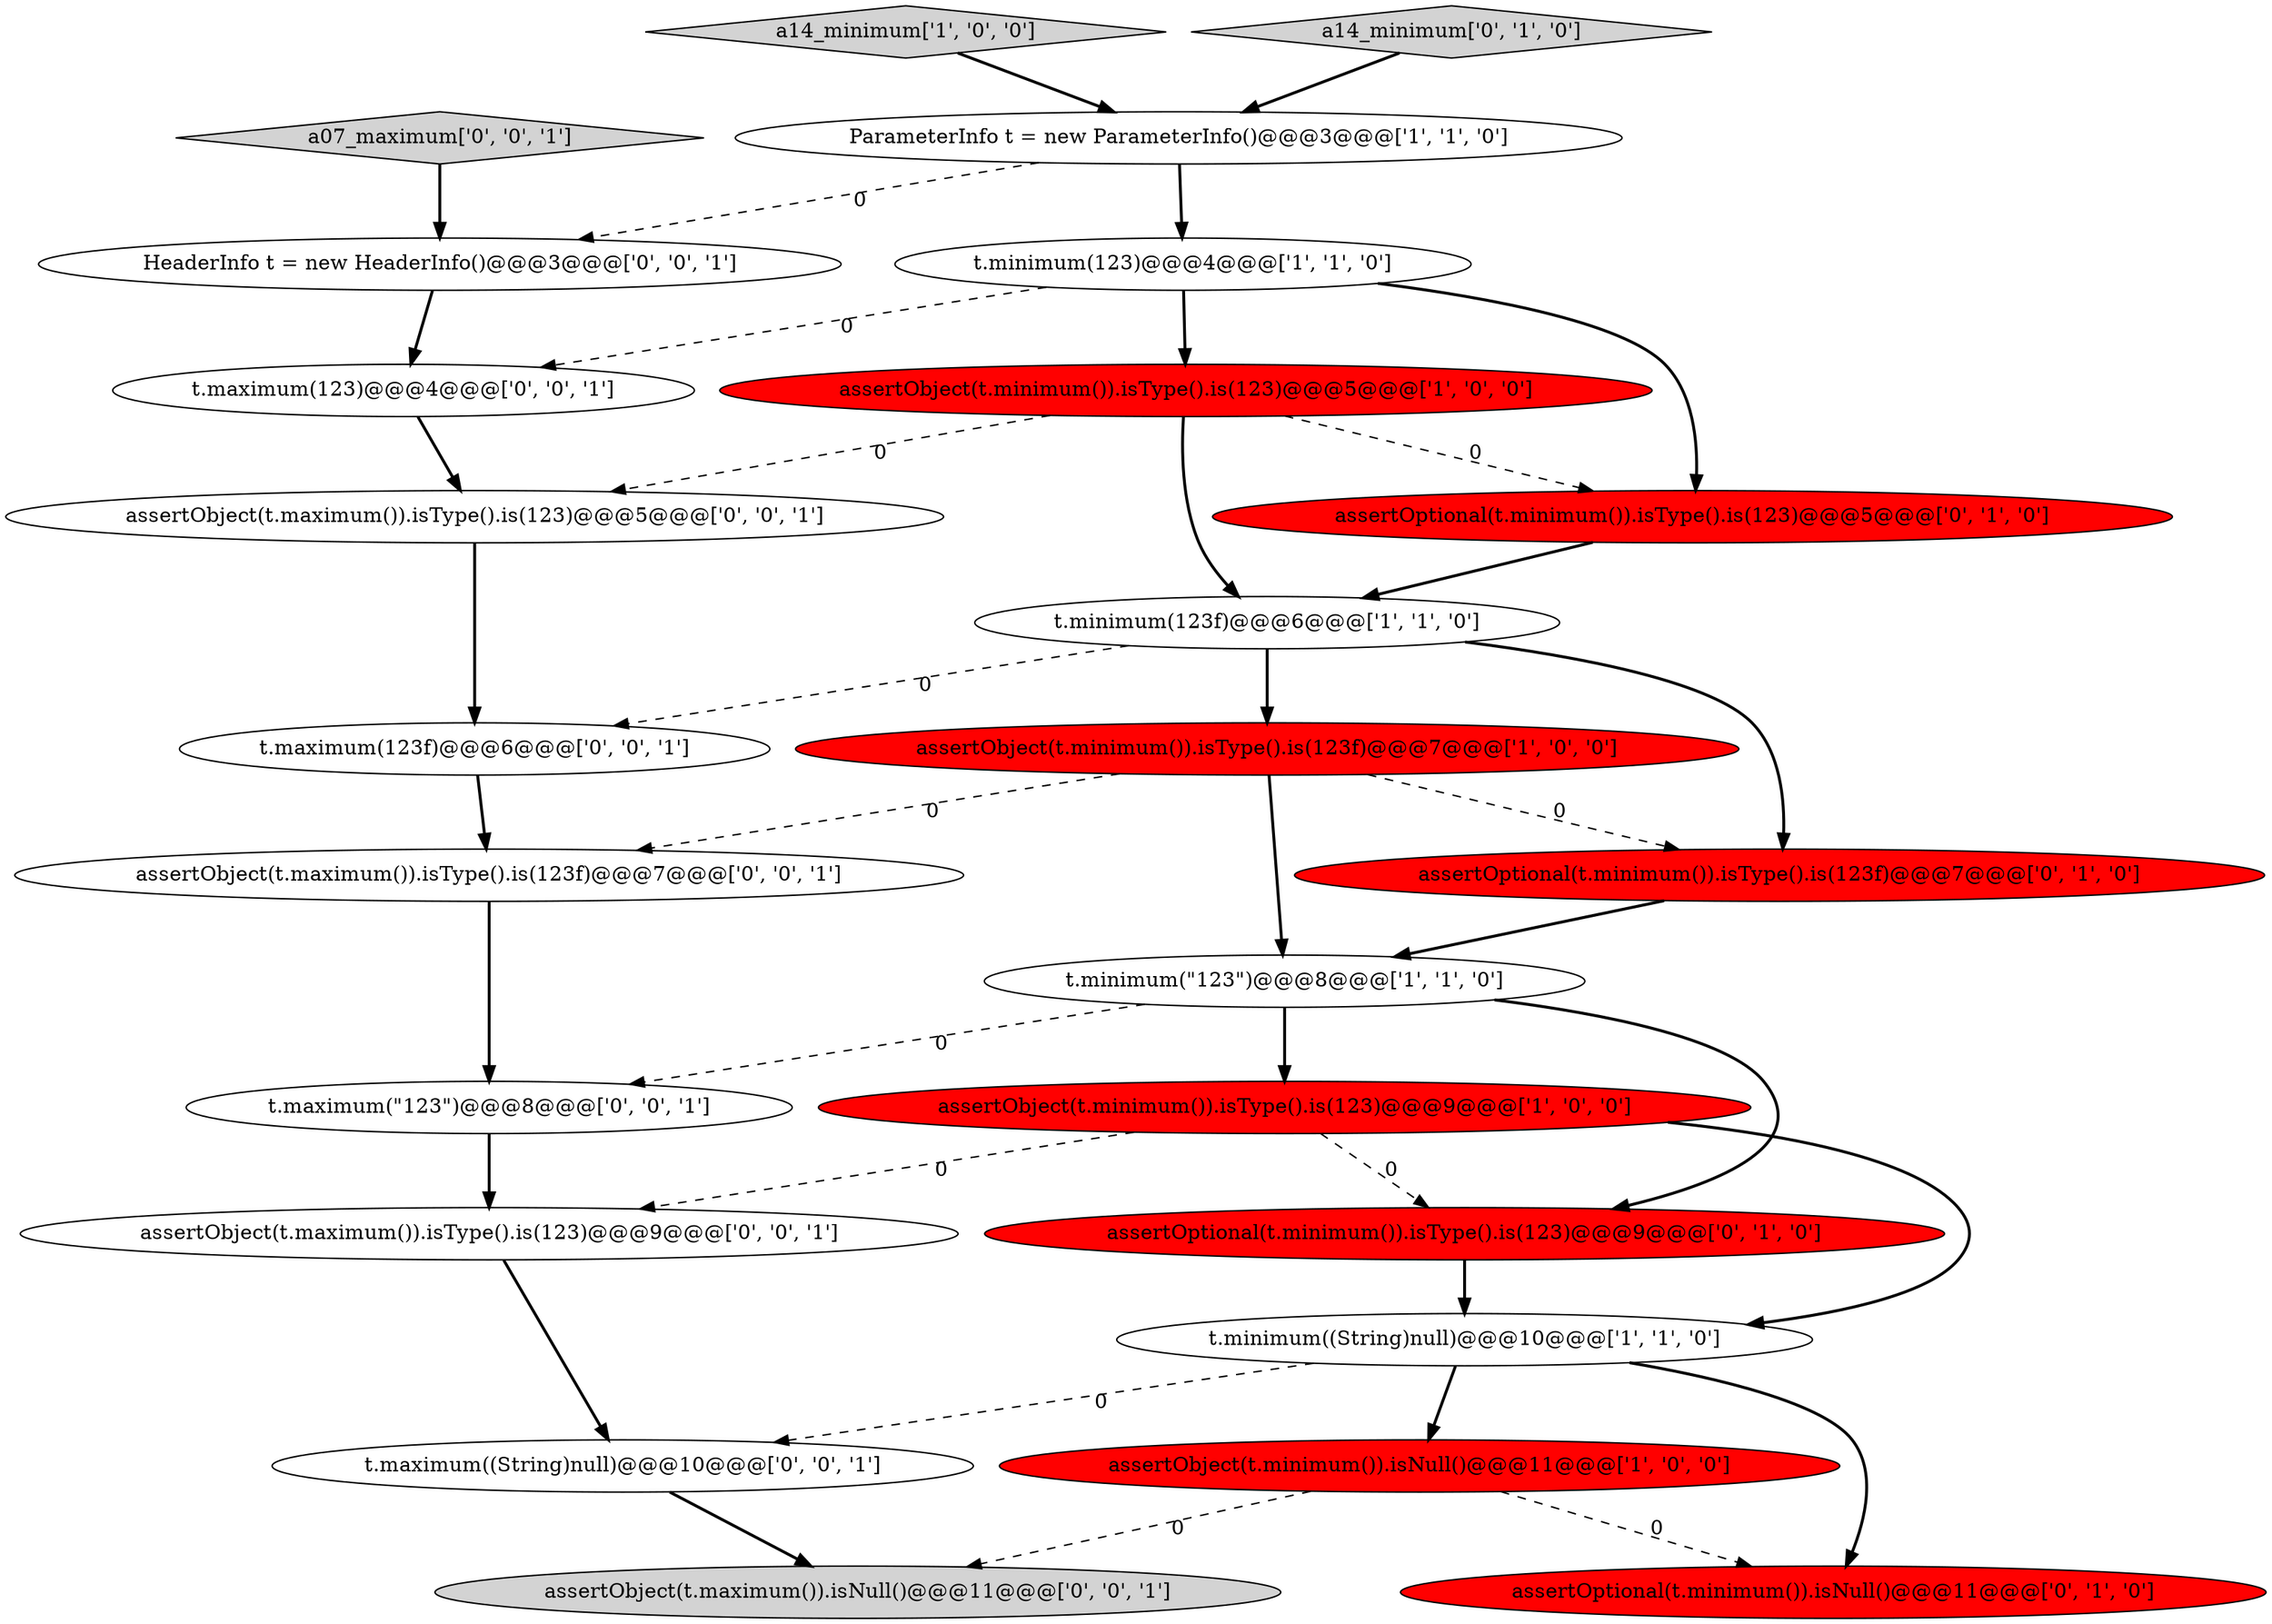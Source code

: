digraph {
7 [style = filled, label = "assertObject(t.minimum()).isType().is(123)@@@5@@@['1', '0', '0']", fillcolor = red, shape = ellipse image = "AAA1AAABBB1BBB"];
0 [style = filled, label = "assertObject(t.minimum()).isType().is(123f)@@@7@@@['1', '0', '0']", fillcolor = red, shape = ellipse image = "AAA1AAABBB1BBB"];
12 [style = filled, label = "assertOptional(t.minimum()).isType().is(123)@@@5@@@['0', '1', '0']", fillcolor = red, shape = ellipse image = "AAA1AAABBB2BBB"];
20 [style = filled, label = "HeaderInfo t = new HeaderInfo()@@@3@@@['0', '0', '1']", fillcolor = white, shape = ellipse image = "AAA0AAABBB3BBB"];
17 [style = filled, label = "t.maximum(\"123\")@@@8@@@['0', '0', '1']", fillcolor = white, shape = ellipse image = "AAA0AAABBB3BBB"];
23 [style = filled, label = "t.maximum(123f)@@@6@@@['0', '0', '1']", fillcolor = white, shape = ellipse image = "AAA0AAABBB3BBB"];
8 [style = filled, label = "ParameterInfo t = new ParameterInfo()@@@3@@@['1', '1', '0']", fillcolor = white, shape = ellipse image = "AAA0AAABBB1BBB"];
1 [style = filled, label = "t.minimum(123)@@@4@@@['1', '1', '0']", fillcolor = white, shape = ellipse image = "AAA0AAABBB1BBB"];
6 [style = filled, label = "assertObject(t.minimum()).isNull()@@@11@@@['1', '0', '0']", fillcolor = red, shape = ellipse image = "AAA1AAABBB1BBB"];
22 [style = filled, label = "t.maximum((String)null)@@@10@@@['0', '0', '1']", fillcolor = white, shape = ellipse image = "AAA0AAABBB3BBB"];
18 [style = filled, label = "t.maximum(123)@@@4@@@['0', '0', '1']", fillcolor = white, shape = ellipse image = "AAA0AAABBB3BBB"];
14 [style = filled, label = "assertOptional(t.minimum()).isType().is(123)@@@9@@@['0', '1', '0']", fillcolor = red, shape = ellipse image = "AAA1AAABBB2BBB"];
9 [style = filled, label = "t.minimum((String)null)@@@10@@@['1', '1', '0']", fillcolor = white, shape = ellipse image = "AAA0AAABBB1BBB"];
21 [style = filled, label = "a07_maximum['0', '0', '1']", fillcolor = lightgray, shape = diamond image = "AAA0AAABBB3BBB"];
16 [style = filled, label = "assertObject(t.maximum()).isNull()@@@11@@@['0', '0', '1']", fillcolor = lightgray, shape = ellipse image = "AAA0AAABBB3BBB"];
15 [style = filled, label = "assertObject(t.maximum()).isType().is(123)@@@5@@@['0', '0', '1']", fillcolor = white, shape = ellipse image = "AAA0AAABBB3BBB"];
3 [style = filled, label = "t.minimum(123f)@@@6@@@['1', '1', '0']", fillcolor = white, shape = ellipse image = "AAA0AAABBB1BBB"];
4 [style = filled, label = "t.minimum(\"123\")@@@8@@@['1', '1', '0']", fillcolor = white, shape = ellipse image = "AAA0AAABBB1BBB"];
11 [style = filled, label = "assertOptional(t.minimum()).isType().is(123f)@@@7@@@['0', '1', '0']", fillcolor = red, shape = ellipse image = "AAA1AAABBB2BBB"];
2 [style = filled, label = "a14_minimum['1', '0', '0']", fillcolor = lightgray, shape = diamond image = "AAA0AAABBB1BBB"];
24 [style = filled, label = "assertObject(t.maximum()).isType().is(123f)@@@7@@@['0', '0', '1']", fillcolor = white, shape = ellipse image = "AAA0AAABBB3BBB"];
5 [style = filled, label = "assertObject(t.minimum()).isType().is(123)@@@9@@@['1', '0', '0']", fillcolor = red, shape = ellipse image = "AAA1AAABBB1BBB"];
19 [style = filled, label = "assertObject(t.maximum()).isType().is(123)@@@9@@@['0', '0', '1']", fillcolor = white, shape = ellipse image = "AAA0AAABBB3BBB"];
10 [style = filled, label = "a14_minimum['0', '1', '0']", fillcolor = lightgray, shape = diamond image = "AAA0AAABBB2BBB"];
13 [style = filled, label = "assertOptional(t.minimum()).isNull()@@@11@@@['0', '1', '0']", fillcolor = red, shape = ellipse image = "AAA1AAABBB2BBB"];
15->23 [style = bold, label=""];
4->14 [style = bold, label=""];
5->14 [style = dashed, label="0"];
5->9 [style = bold, label=""];
4->17 [style = dashed, label="0"];
22->16 [style = bold, label=""];
11->4 [style = bold, label=""];
18->15 [style = bold, label=""];
8->20 [style = dashed, label="0"];
3->11 [style = bold, label=""];
9->22 [style = dashed, label="0"];
0->11 [style = dashed, label="0"];
1->18 [style = dashed, label="0"];
1->7 [style = bold, label=""];
17->19 [style = bold, label=""];
7->3 [style = bold, label=""];
3->0 [style = bold, label=""];
9->6 [style = bold, label=""];
20->18 [style = bold, label=""];
8->1 [style = bold, label=""];
3->23 [style = dashed, label="0"];
23->24 [style = bold, label=""];
6->16 [style = dashed, label="0"];
21->20 [style = bold, label=""];
6->13 [style = dashed, label="0"];
10->8 [style = bold, label=""];
0->4 [style = bold, label=""];
24->17 [style = bold, label=""];
1->12 [style = bold, label=""];
7->15 [style = dashed, label="0"];
7->12 [style = dashed, label="0"];
0->24 [style = dashed, label="0"];
14->9 [style = bold, label=""];
12->3 [style = bold, label=""];
5->19 [style = dashed, label="0"];
19->22 [style = bold, label=""];
4->5 [style = bold, label=""];
2->8 [style = bold, label=""];
9->13 [style = bold, label=""];
}
